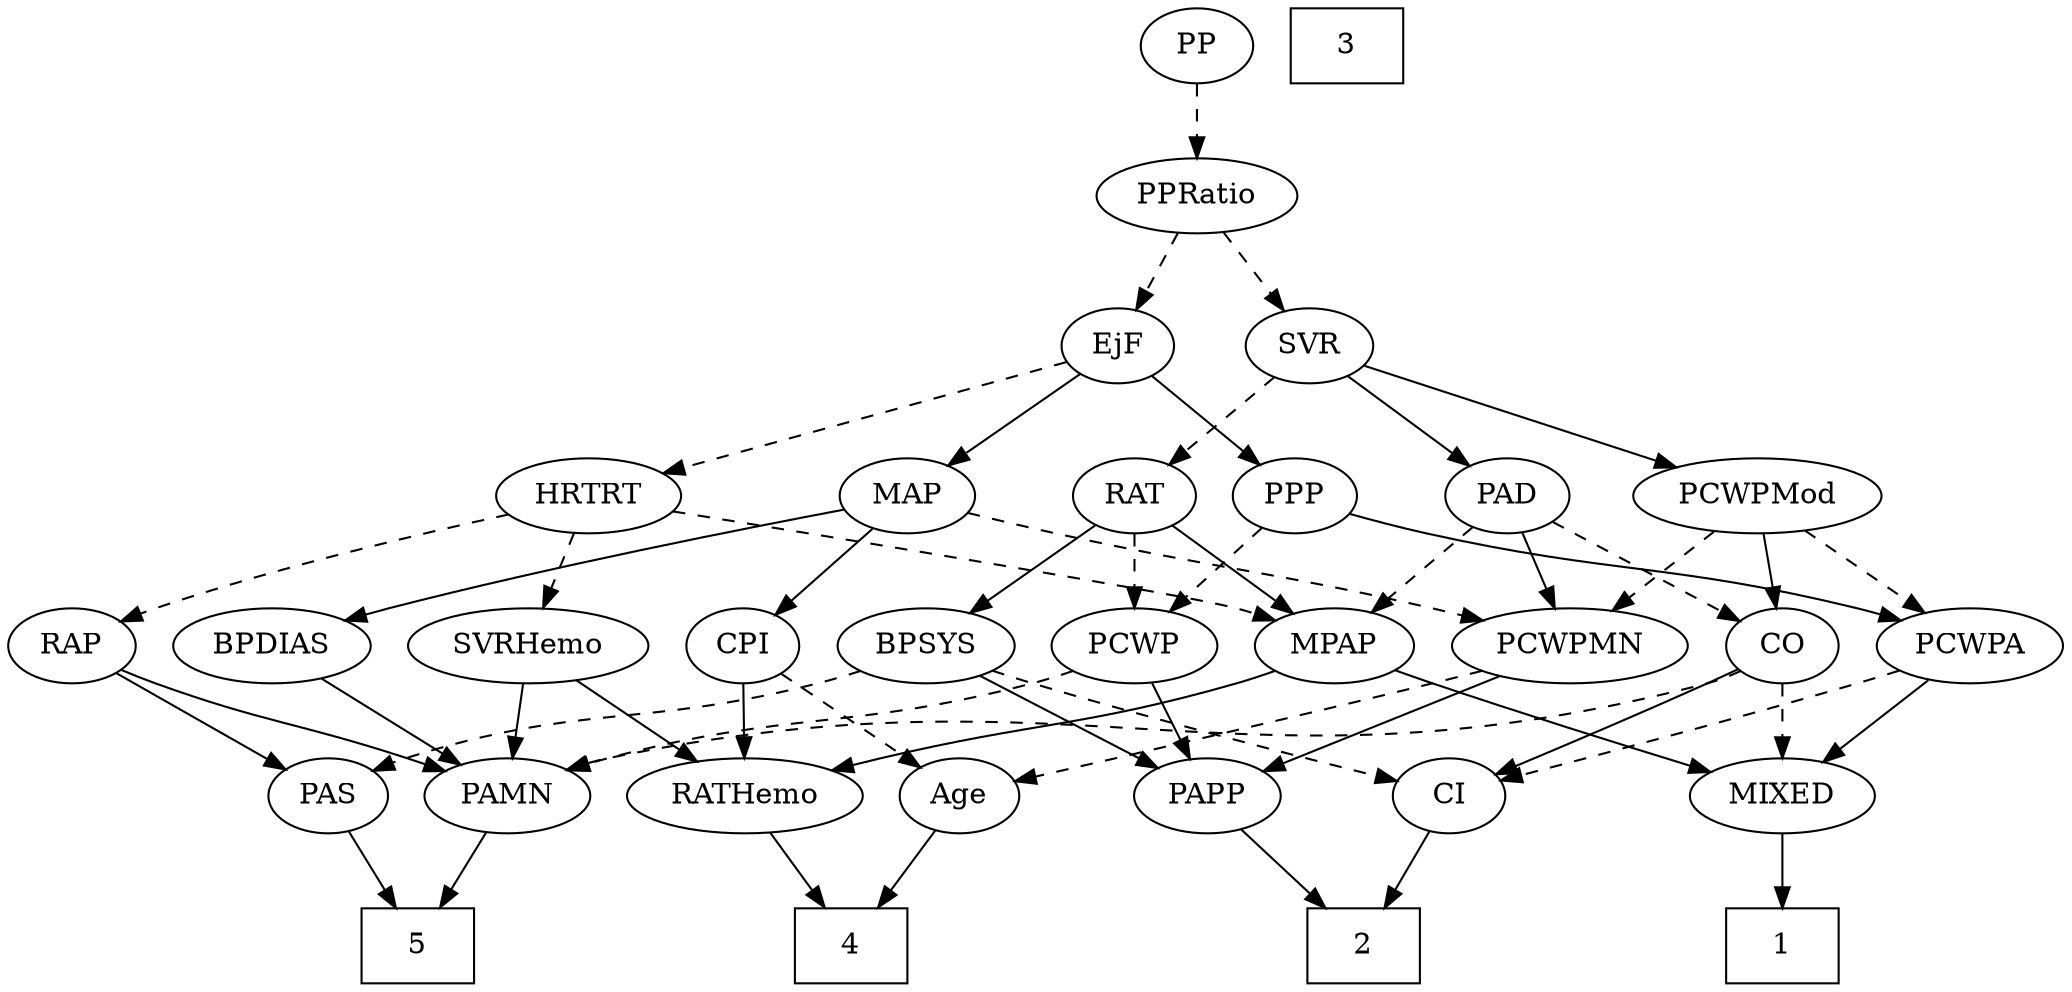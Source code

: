 strict digraph {
	graph [bb="0,0,909.54,468"];
	node [label="\N"];
	1	[height=0.5,
		pos="780.95,18",
		shape=box,
		width=0.75];
	2	[height=0.5,
		pos="594.95,18",
		shape=box,
		width=0.75];
	3	[height=0.5,
		pos="594.95,450",
		shape=box,
		width=0.75];
	4	[height=0.5,
		pos="368.95,18",
		shape=box,
		width=0.75];
	5	[height=0.5,
		pos="177.95,18",
		shape=box,
		width=0.75];
	Age	[height=0.5,
		pos="415.95,90",
		width=0.75];
	Age -> 4	[pos="e,380.56,36.292 405.28,73.116 399.64,64.716 392.58,54.196 386.18,44.671",
		style=solid];
	EjF	[height=0.5,
		pos="486.95,306",
		width=0.75];
	MAP	[height=0.5,
		pos="392.95,234",
		width=0.84854];
	EjF -> MAP	[pos="e,411.19,248.58 469.27,291.83 455.27,281.41 435.49,266.68 419.57,254.83",
		style=solid];
	PPP	[height=0.5,
		pos="566.95,234",
		width=0.75];
	EjF -> PPP	[pos="e,551.17,248.8 502.75,291.17 514.37,281.01 530.34,267.03 543.45,255.56",
		style=solid];
	HRTRT	[height=0.5,
		pos="252.95,234",
		width=1.1013];
	EjF -> HRTRT	[pos="e,285.15,244.63 462.79,297.77 423.13,285.91 343.76,262.17 294.81,247.52",
		style=dashed];
	RAP	[height=0.5,
		pos="27.948,162",
		width=0.77632];
	PAS	[height=0.5,
		pos="136.95,90",
		width=0.75];
	RAP -> PAS	[pos="e,117.9,103.23 47.184,148.65 64.462,137.55 90.026,121.13 109.46,108.65",
		style=solid];
	PAMN	[height=0.5,
		pos="217.95,90",
		width=1.011];
	RAP -> PAMN	[pos="e,189.92,101.78 49.69,150.53 54.66,148.27 59.951,145.97 64.948,144 112.01,125.41 125.27,124.94 172.95,108 175.36,107.14 177.83,106.25 \
180.33,105.34",
		style=solid];
	MIXED	[height=0.5,
		pos="780.95,90",
		width=1.1193];
	MIXED -> 1	[pos="e,780.95,36.104 780.95,71.697 780.95,63.983 780.95,54.712 780.95,46.112",
		style=solid];
	MPAP	[height=0.5,
		pos="582.95,162",
		width=0.97491];
	MPAP -> MIXED	[pos="e,749.56,101.42 609.88,150.41 615.51,148.25 621.41,146.02 626.95,144 665.05,130.09 708.82,115.12 739.93,104.65",
		style=solid];
	RATHemo	[height=0.5,
		pos="321.95,90",
		width=1.3721];
	MPAP -> RATHemo	[pos="e,358.67,102.14 556.17,149.94 550.54,147.81 544.59,145.72 538.95,144 469.64,122.89 450.08,126.2 379.95,108 376.17,107.02 372.27,\
105.97 368.35,104.88",
		style=solid];
	BPSYS	[height=0.5,
		pos="403.95,162",
		width=1.0471];
	BPSYS -> PAS	[pos="e,157.53,101.79 375.34,149.86 369.32,147.74 362.97,145.67 356.95,144 276.64,121.76 252.12,133.99 172.95,108 171.03,107.37 169.07,\
106.66 167.12,105.9",
		style=dashed];
	CI	[height=0.5,
		pos="633.95,90",
		width=0.75];
	BPSYS -> CI	[pos="e,609.22,97.61 432.68,150.27 438.69,148.12 445.01,145.93 450.95,144 502.27,127.31 562.51,110.36 599.45,100.27",
		style=dashed];
	PAPP	[height=0.5,
		pos="525.95,90",
		width=0.88464];
	BPSYS -> PAPP	[pos="e,504.44,103.34 427.18,147.67 446.57,136.54 474.36,120.6 495.52,108.46",
		style=solid];
	PAD	[height=0.5,
		pos="660.95,234",
		width=0.79437];
	PAD -> MPAP	[pos="e,599.52,177.87 645.16,218.83 634.28,209.07 619.61,195.9 607.24,184.8",
		style=dashed];
	CO	[height=0.5,
		pos="780.95,162",
		width=0.75];
	PAD -> CO	[pos="e,761.29,174.47 681.3,221.13 700.85,209.73 730.54,192.4 752.44,179.63",
		style=dashed];
	PCWPMN	[height=0.5,
		pos="685.95,162",
		width=1.3902];
	PAD -> PCWPMN	[pos="e,679.78,180.28 667,216.05 669.81,208.18 673.23,198.62 676.38,189.79",
		style=solid];
	CO -> MIXED	[pos="e,780.95,108.1 780.95,143.7 780.95,135.98 780.95,126.71 780.95,118.11",
		style=dashed];
	CO -> PAMN	[pos="e,244.81,102.35 760.88,149.94 755.81,147.6 750.29,145.41 744.95,144 537.66,89.315 473.42,153.6 263.95,108 260.79,107.31 257.55,106.45 \
254.33,105.49",
		style=dashed];
	CO -> CI	[pos="e,655.35,101.19 759.57,150.82 734.53,138.9 692.86,119.06 664.44,105.52",
		style=solid];
	PAS -> 5	[pos="e,167.92,36.124 146.46,72.765 151.28,64.525 157.26,54.317 162.71,45.016",
		style=solid];
	PAMN -> 5	[pos="e,187.92,36.447 208.47,72.411 203.82,64.285 198.12,54.307 192.91,45.184",
		style=solid];
	RATHemo -> 4	[pos="e,357.23,36.447 333.09,72.411 338.6,64.2 345.38,54.099 351.56,44.9",
		style=solid];
	CPI	[height=0.5,
		pos="320.95,162",
		width=0.75];
	CPI -> Age	[pos="e,398.31,103.99 338.37,148.16 352.88,137.47 373.74,122.1 390.18,109.99",
		style=dashed];
	CPI -> RATHemo	[pos="e,321.7,108.1 321.19,143.7 321.3,135.98 321.44,126.71 321.56,118.11",
		style=solid];
	RAT	[height=0.5,
		pos="494.95,234",
		width=0.75827];
	RAT -> MPAP	[pos="e,564.82,177.42 511.91,219.5 524.61,209.41 542.2,195.41 556.7,183.88",
		style=solid];
	RAT -> BPSYS	[pos="e,423.19,177.8 477.83,219.83 464.71,209.74 446.35,195.62 431.22,183.98",
		style=solid];
	PCWP	[height=0.5,
		pos="494.95,162",
		width=0.97491];
	RAT -> PCWP	[pos="e,494.95,180.1 494.95,215.7 494.95,207.98 494.95,198.71 494.95,190.11",
		style=dashed];
	SVR	[height=0.5,
		pos="573.95,306",
		width=0.77632];
	SVR -> PAD	[pos="e,643.93,248.69 590.72,291.5 603.52,281.21 621.35,266.86 635.84,255.2",
		style=solid];
	SVR -> RAT	[pos="e,510.64,248.91 557.96,290.83 546.54,280.71 530.98,266.93 518.19,255.59",
		style=dashed];
	PCWPMod	[height=0.5,
		pos="769.95,234",
		width=1.4443];
	SVR -> PCWPMod	[pos="e,735.13,247.43 597.98,296.42 629.64,285.11 685.94,265 725.47,250.89",
		style=solid];
	PCWPMod -> CO	[pos="e,778.26,180.1 772.67,215.7 773.88,207.98 775.34,198.71 776.69,190.11",
		style=solid];
	PCWPA	[height=0.5,
		pos="867.95,162",
		width=1.1555];
	PCWPMod -> PCWPA	[pos="e,847.27,177.77 791.7,217.46 805.56,207.57 823.68,194.62 838.78,183.83",
		style=dashed];
	PCWPMod -> PCWPMN	[pos="e,704.93,178.82 750.89,217.12 739.61,207.72 725.15,195.67 712.74,185.33",
		style=dashed];
	PCWPA -> MIXED	[pos="e,799.79,106.16 849.07,145.81 836.99,136.09 821.12,123.32 807.74,112.56",
		style=solid];
	PCWPA -> CI	[pos="e,658.61,97.806 836.18,150.19 829.83,148.09 823.19,145.94 816.95,144 765.42,127.96 705.24,110.84 668.36,100.53",
		style=dashed];
	PCWPMN -> Age	[pos="e,440.86,97.142 648.55,150.01 641.39,147.97 633.95,145.89 626.95,144 593.85,135.08 501.63,112.17 450.75,99.587",
		style=dashed];
	PCWPMN -> PAPP	[pos="e,550.54,101.76 655.48,147.67 628.22,135.75 588.33,118.29 560.03,105.91",
		style=solid];
	SVRHemo	[height=0.5,
		pos="225.95,162",
		width=1.3902];
	SVRHemo -> PAMN	[pos="e,219.9,108.1 223.97,143.7 223.09,135.98 222.03,126.71 221.05,118.11",
		style=solid];
	SVRHemo -> RATHemo	[pos="e,300.7,106.49 247.25,145.46 260.55,135.77 277.86,123.15 292.46,112.5",
		style=solid];
	BPDIAS	[height=0.5,
		pos="115.95,162",
		width=1.1735];
	BPDIAS -> PAMN	[pos="e,197.39,105.11 137.58,146.15 152.48,135.93 172.46,122.22 188.76,111.03",
		style=solid];
	MAP -> CPI	[pos="e,335.7,177.35 377.68,218.15 367.62,208.37 354.28,195.4 343.06,184.5",
		style=solid];
	MAP -> PCWPMN	[pos="e,648.6,174.18 420.18,225.72 432.06,222.61 446.16,219.01 458.95,216 533.27,198.47 552.88,198.58 626.95,180 630.79,179.04 634.77,\
177.99 638.75,176.91",
		style=dashed];
	MAP -> BPDIAS	[pos="e,147.64,174.06 364.55,227.21 321.51,218.24 237.32,199.94 166.95,180 163.8,179.11 160.57,178.15 157.32,177.14",
		style=solid];
	PP	[height=0.5,
		pos="522.95,450",
		width=0.75];
	PPRatio	[height=0.5,
		pos="522.95,378",
		width=1.1013];
	PP -> PPRatio	[pos="e,522.95,396.1 522.95,431.7 522.95,423.98 522.95,414.71 522.95,406.11",
		style=dashed];
	PPP -> PCWPA	[pos="e,836.86,174.12 590.77,225.13 600.65,222.03 612.29,218.6 622.95,216 708.15,195.23 732.04,201.92 816.95,180 820.3,179.13 823.76,178.16 \
827.21,177.13",
		style=solid];
	PPP -> PCWP	[pos="e,510.75,178.36 552.38,218.83 542.56,209.29 529.4,196.5 518.16,185.57",
		style=dashed];
	PPRatio -> EjF	[pos="e,495.42,323.47 514.42,360.41 510.11,352.04 504.8,341.71 499.99,332.37",
		style=dashed];
	PPRatio -> SVR	[pos="e,562.53,322.67 534.78,360.76 541.24,351.89 549.37,340.74 556.54,330.89",
		style=dashed];
	PCWP -> PAMN	[pos="e,245.44,101.99 468.68,149.97 462.91,147.8 456.77,145.67 450.95,144 369.59,120.66 345.47,130.75 263.95,108 261.01,107.18 257.99,\
106.26 254.97,105.27",
		style=dashed];
	PCWP -> PAPP	[pos="e,518.51,107.79 502.45,144.05 506.03,135.97 510.39,126.12 514.38,117.11",
		style=solid];
	CI -> 2	[pos="e,604.49,36.124 624.9,72.765 620.31,64.525 614.62,54.317 609.44,45.016",
		style=solid];
	PAPP -> 2	[pos="e,578.07,36.127 540.92,73.811 549.64,64.967 560.83,53.607 570.77,43.525",
		style=solid];
	HRTRT -> RAP	[pos="e,49.623,173.64 218.47,225 180.38,215.76 117.46,199.33 64.948,180 63.057,179.3 61.129,178.55 59.194,177.77",
		style=dashed];
	HRTRT -> MPAP	[pos="e,556.69,174.06 289.34,226.65 360.93,214.09 515.2,186.72 538.95,180 541.59,179.25 544.29,178.41 547,177.51",
		style=dashed];
	HRTRT -> SVRHemo	[pos="e,232.61,180.28 246.41,216.05 243.37,208.18 239.69,198.62 236.28,189.79",
		style=dashed];
}
